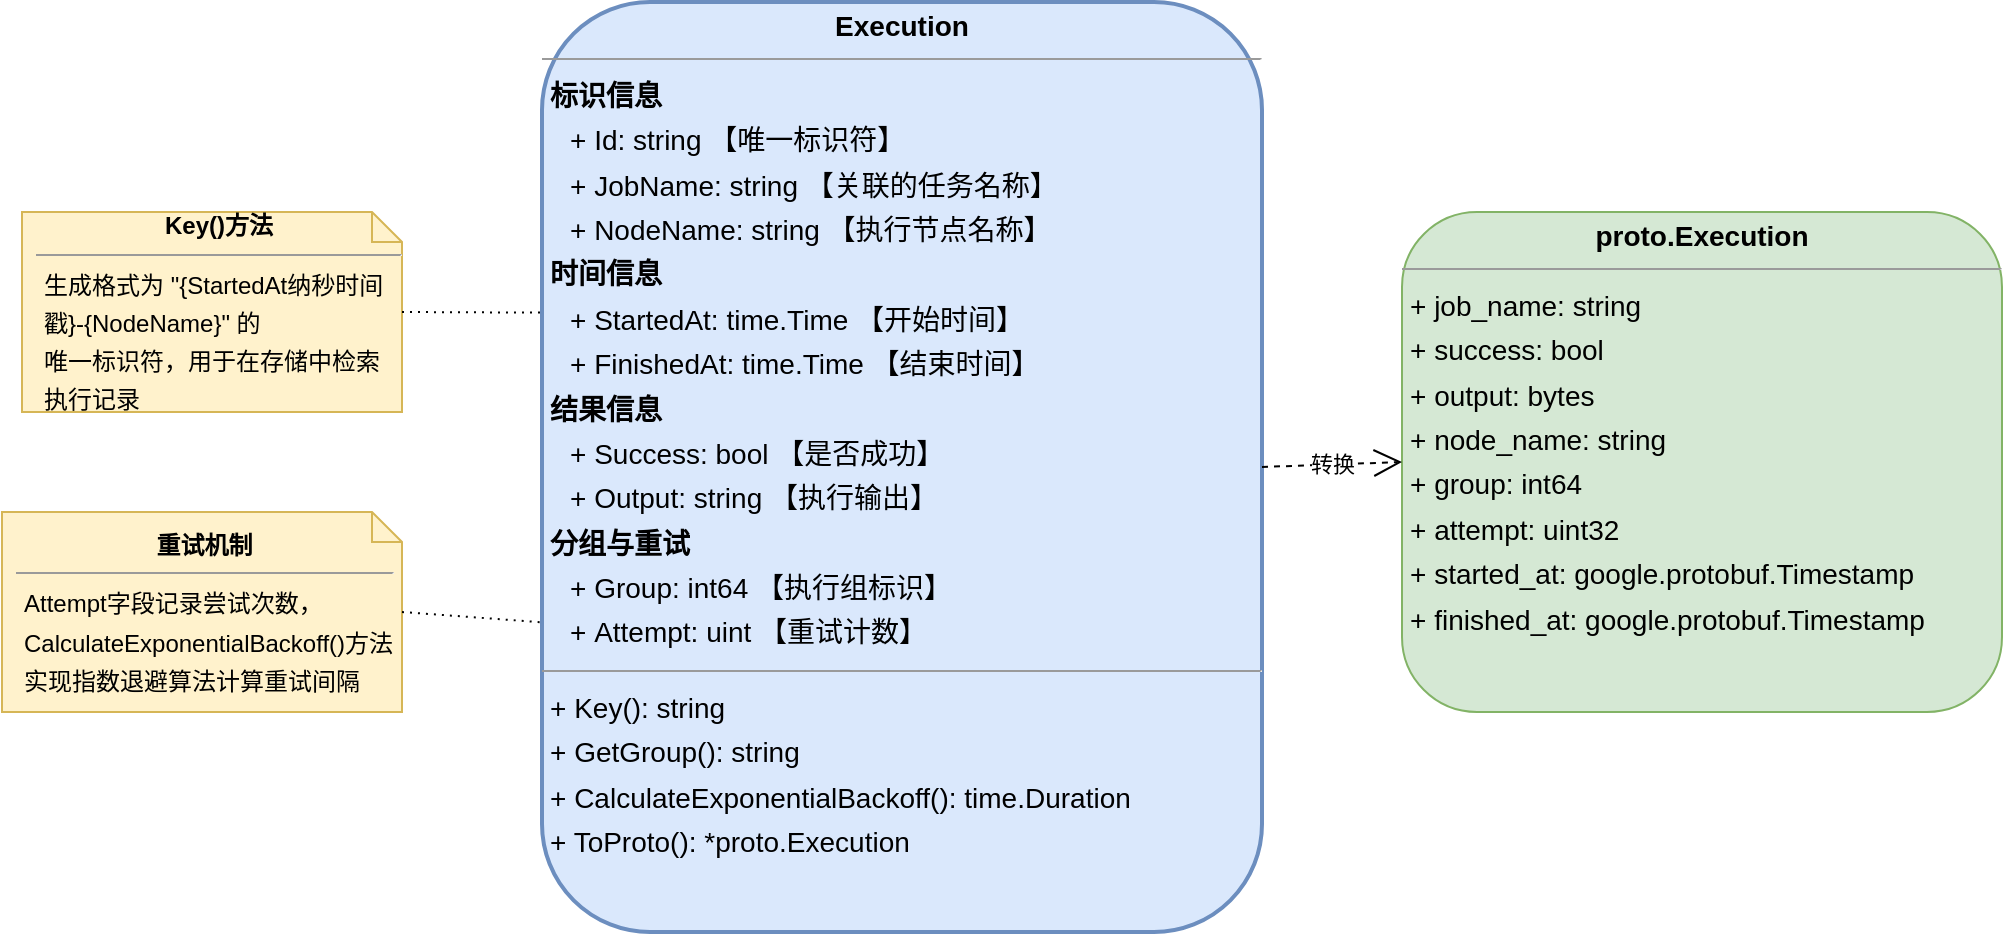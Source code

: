 <mxfile version="27.0.3">
  <diagram name="Execution数据结构" id="JNBOJbX7-IPzlRhxeIQb">
    <mxGraphModel dx="1367" dy="1013" grid="0" gridSize="10" guides="1" tooltips="1" connect="1" arrows="1" fold="1" page="0" pageScale="1" pageWidth="850" pageHeight="1100" math="0" shadow="0">
      <root>
        <mxCell id="0" />
        <mxCell id="1" parent="0" />
        <mxCell id="9oxhp9jp_5ilO0bYH4hu-2" value="&lt;p style=&quot;margin:0px;margin-top:4px;text-align:center;&quot;&gt;&lt;b&gt;Execution&lt;/b&gt;&lt;/p&gt;&lt;hr size=&quot;1&quot;&gt;&lt;p style=&quot;margin:0 0 0 4px;line-height:1.6;&quot;&gt;&lt;b&gt;标识信息&lt;/b&gt;&lt;/p&gt;&lt;p style=&quot;margin:0 0 0 14px;line-height:1.6;&quot;&gt;+ Id: string 【唯一标识符】&lt;br&gt;+ JobName: string 【关联的任务名称】&lt;br&gt;+ NodeName: string 【执行节点名称】&lt;/p&gt;&lt;p style=&quot;margin:0 0 0 4px;line-height:1.6;&quot;&gt;&lt;b&gt;时间信息&lt;/b&gt;&lt;/p&gt;&lt;p style=&quot;margin:0 0 0 14px;line-height:1.6;&quot;&gt;+ StartedAt: time.Time 【开始时间】&lt;br&gt;+ FinishedAt: time.Time 【结束时间】&lt;/p&gt;&lt;p style=&quot;margin:0 0 0 4px;line-height:1.6;&quot;&gt;&lt;b&gt;结果信息&lt;/b&gt;&lt;/p&gt;&lt;p style=&quot;margin:0 0 0 14px;line-height:1.6;&quot;&gt;+ Success: bool 【是否成功】&lt;br&gt;+ Output: string 【执行输出】&lt;/p&gt;&lt;p style=&quot;margin:0 0 0 4px;line-height:1.6;&quot;&gt;&lt;b&gt;分组与重试&lt;/b&gt;&lt;/p&gt;&lt;p style=&quot;margin:0 0 0 14px;line-height:1.6;&quot;&gt;+ Group: int64 【执行组标识】&lt;br&gt;+ Attempt: uint 【重试计数】&lt;/p&gt;&lt;hr size=&quot;1&quot;&gt;&lt;p style=&quot;margin:0 0 0 4px;line-height:1.6;&quot;&gt;+ Key(): string&lt;br&gt;+ GetGroup(): string&lt;br&gt;+ CalculateExponentialBackoff(): time.Duration&lt;br&gt;+ ToProto(): *proto.Execution&lt;/p&gt;" style="verticalAlign=top;align=left;overflow=fill;fontSize=14;fontFamily=Helvetica;html=1;rounded=1;shadow=0;comic=0;labelBackgroundColor=none;strokeWidth=2;fillColor=#dae8fc;strokeColor=#6c8ebf;" parent="1" vertex="1">
          <mxGeometry x="200" y="-35" width="360" height="465" as="geometry" />
        </mxCell>
        <mxCell id="9oxhp9jp_5ilO0bYH4hu-4" value="&lt;p style=&quot;margin:0px;margin-top:4px;text-align:center;&quot;&gt;&lt;b&gt;proto.Execution&lt;/b&gt;&lt;/p&gt;&lt;hr size=&quot;1&quot;&gt;&lt;p style=&quot;margin:0 0 0 4px;line-height:1.6;&quot;&gt;+ job_name: string&lt;br&gt;+ success: bool&lt;br&gt;+ output: bytes&lt;br&gt;+ node_name: string&lt;br&gt;+ group: int64&lt;br&gt;+ attempt: uint32&lt;br&gt;+ started_at: google.protobuf.Timestamp&lt;br&gt;+ finished_at: google.protobuf.Timestamp&lt;/p&gt;" style="verticalAlign=top;align=left;overflow=fill;fontSize=14;fontFamily=Helvetica;html=1;rounded=1;shadow=0;comic=0;labelBackgroundColor=none;strokeWidth=1;fillColor=#d5e8d4;strokeColor=#82b366;" parent="1" vertex="1">
          <mxGeometry x="630" y="70" width="300" height="250" as="geometry" />
        </mxCell>
        <mxCell id="9oxhp9jp_5ilO0bYH4hu-5" value="转换" style="endArrow=open;endFill=0;endSize=12;html=1;rounded=0;exitX=1;exitY=0.5;exitDx=0;exitDy=0;entryX=0;entryY=0.5;entryDx=0;entryDy=0;dashed=1;strokeWidth=1;" parent="1" source="9oxhp9jp_5ilO0bYH4hu-2" target="9oxhp9jp_5ilO0bYH4hu-4" edge="1">
          <mxGeometry width="160" relative="1" as="geometry">
            <mxPoint x="380" y="350" as="sourcePoint" />
            <mxPoint x="540" y="350" as="targetPoint" />
          </mxGeometry>
        </mxCell>
        <mxCell id="9oxhp9jp_5ilO0bYH4hu-13" value="&lt;p style=&quot;margin:0px;margin-top:4px;text-align:center;&quot;&gt;&lt;b&gt;Key()方法&lt;/b&gt;&lt;/p&gt;&lt;hr size=&quot;1&quot;&gt;&lt;p style=&quot;margin:0 0 0 4px;line-height:1.6;&quot;&gt;生成格式为 &quot;{StartedAt纳秒时间戳}-{NodeName}&quot; 的&lt;br&gt;唯一标识符，用于在存储中检索执行记录&lt;/p&gt;" style="shape=note;size=15;align=left;spacingLeft=5;html=1;whiteSpace=wrap;fillColor=#fff2cc;strokeColor=#d6b656;" parent="1" vertex="1">
          <mxGeometry x="-60" y="70" width="190" height="100" as="geometry" />
        </mxCell>
        <mxCell id="9oxhp9jp_5ilO0bYH4hu-14" value="" style="endArrow=none;dashed=1;html=1;dashPattern=1 3;strokeWidth=1;rounded=0;exitX=1;exitY=0.5;exitDx=0;exitDy=0;exitPerimeter=0;entryX=0;entryY=0.334;entryDx=0;entryDy=0;entryPerimeter=0;" parent="1" source="9oxhp9jp_5ilO0bYH4hu-13" target="9oxhp9jp_5ilO0bYH4hu-2" edge="1">
          <mxGeometry width="50" height="50" relative="1" as="geometry">
            <mxPoint x="380" y="350" as="sourcePoint" />
            <mxPoint x="430" y="300" as="targetPoint" />
          </mxGeometry>
        </mxCell>
        <mxCell id="9oxhp9jp_5ilO0bYH4hu-15" value="&lt;p style=&quot;margin:0px;margin-top:4px;text-align:center;&quot;&gt;&lt;b&gt;重试机制&lt;/b&gt;&lt;/p&gt;&lt;hr size=&quot;1&quot;&gt;&lt;p style=&quot;margin:0 0 0 4px;line-height:1.6;&quot;&gt;Attempt字段记录尝试次数，&lt;br&gt;CalculateExponentialBackoff()方法&lt;br&gt;实现指数退避算法计算重试间隔&lt;/p&gt;" style="shape=note;size=15;align=left;spacingLeft=5;html=1;whiteSpace=wrap;fillColor=#fff2cc;strokeColor=#d6b656;" parent="1" vertex="1">
          <mxGeometry x="-70" y="220" width="200" height="100" as="geometry" />
        </mxCell>
        <mxCell id="9oxhp9jp_5ilO0bYH4hu-16" value="" style="endArrow=none;dashed=1;html=1;dashPattern=1 3;strokeWidth=1;rounded=0;exitX=1;exitY=0.5;exitDx=0;exitDy=0;exitPerimeter=0;entryX=0;entryY=0.667;entryDx=0;entryDy=0;entryPerimeter=0;" parent="1" source="9oxhp9jp_5ilO0bYH4hu-15" target="9oxhp9jp_5ilO0bYH4hu-2" edge="1">
          <mxGeometry width="50" height="50" relative="1" as="geometry">
            <mxPoint x="380" y="350" as="sourcePoint" />
            <mxPoint x="430" y="300" as="targetPoint" />
          </mxGeometry>
        </mxCell>
      </root>
    </mxGraphModel>
  </diagram>
</mxfile>
